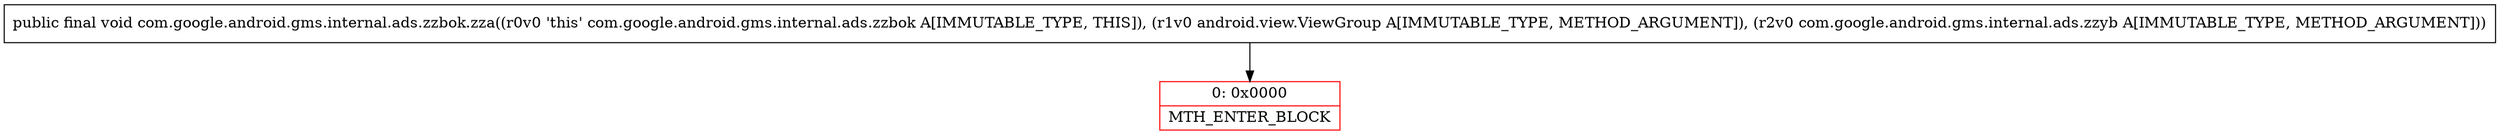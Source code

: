 digraph "CFG forcom.google.android.gms.internal.ads.zzbok.zza(Landroid\/view\/ViewGroup;Lcom\/google\/android\/gms\/internal\/ads\/zzyb;)V" {
subgraph cluster_Region_561397669 {
label = "R(0)";
node [shape=record,color=blue];
}
Node_0 [shape=record,color=red,label="{0\:\ 0x0000|MTH_ENTER_BLOCK\l}"];
MethodNode[shape=record,label="{public final void com.google.android.gms.internal.ads.zzbok.zza((r0v0 'this' com.google.android.gms.internal.ads.zzbok A[IMMUTABLE_TYPE, THIS]), (r1v0 android.view.ViewGroup A[IMMUTABLE_TYPE, METHOD_ARGUMENT]), (r2v0 com.google.android.gms.internal.ads.zzyb A[IMMUTABLE_TYPE, METHOD_ARGUMENT])) }"];
MethodNode -> Node_0;
}


